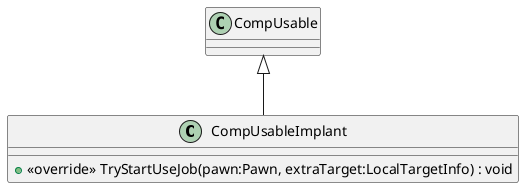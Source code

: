 @startuml
class CompUsableImplant {
    + <<override>> TryStartUseJob(pawn:Pawn, extraTarget:LocalTargetInfo) : void
}
CompUsable <|-- CompUsableImplant
@enduml
